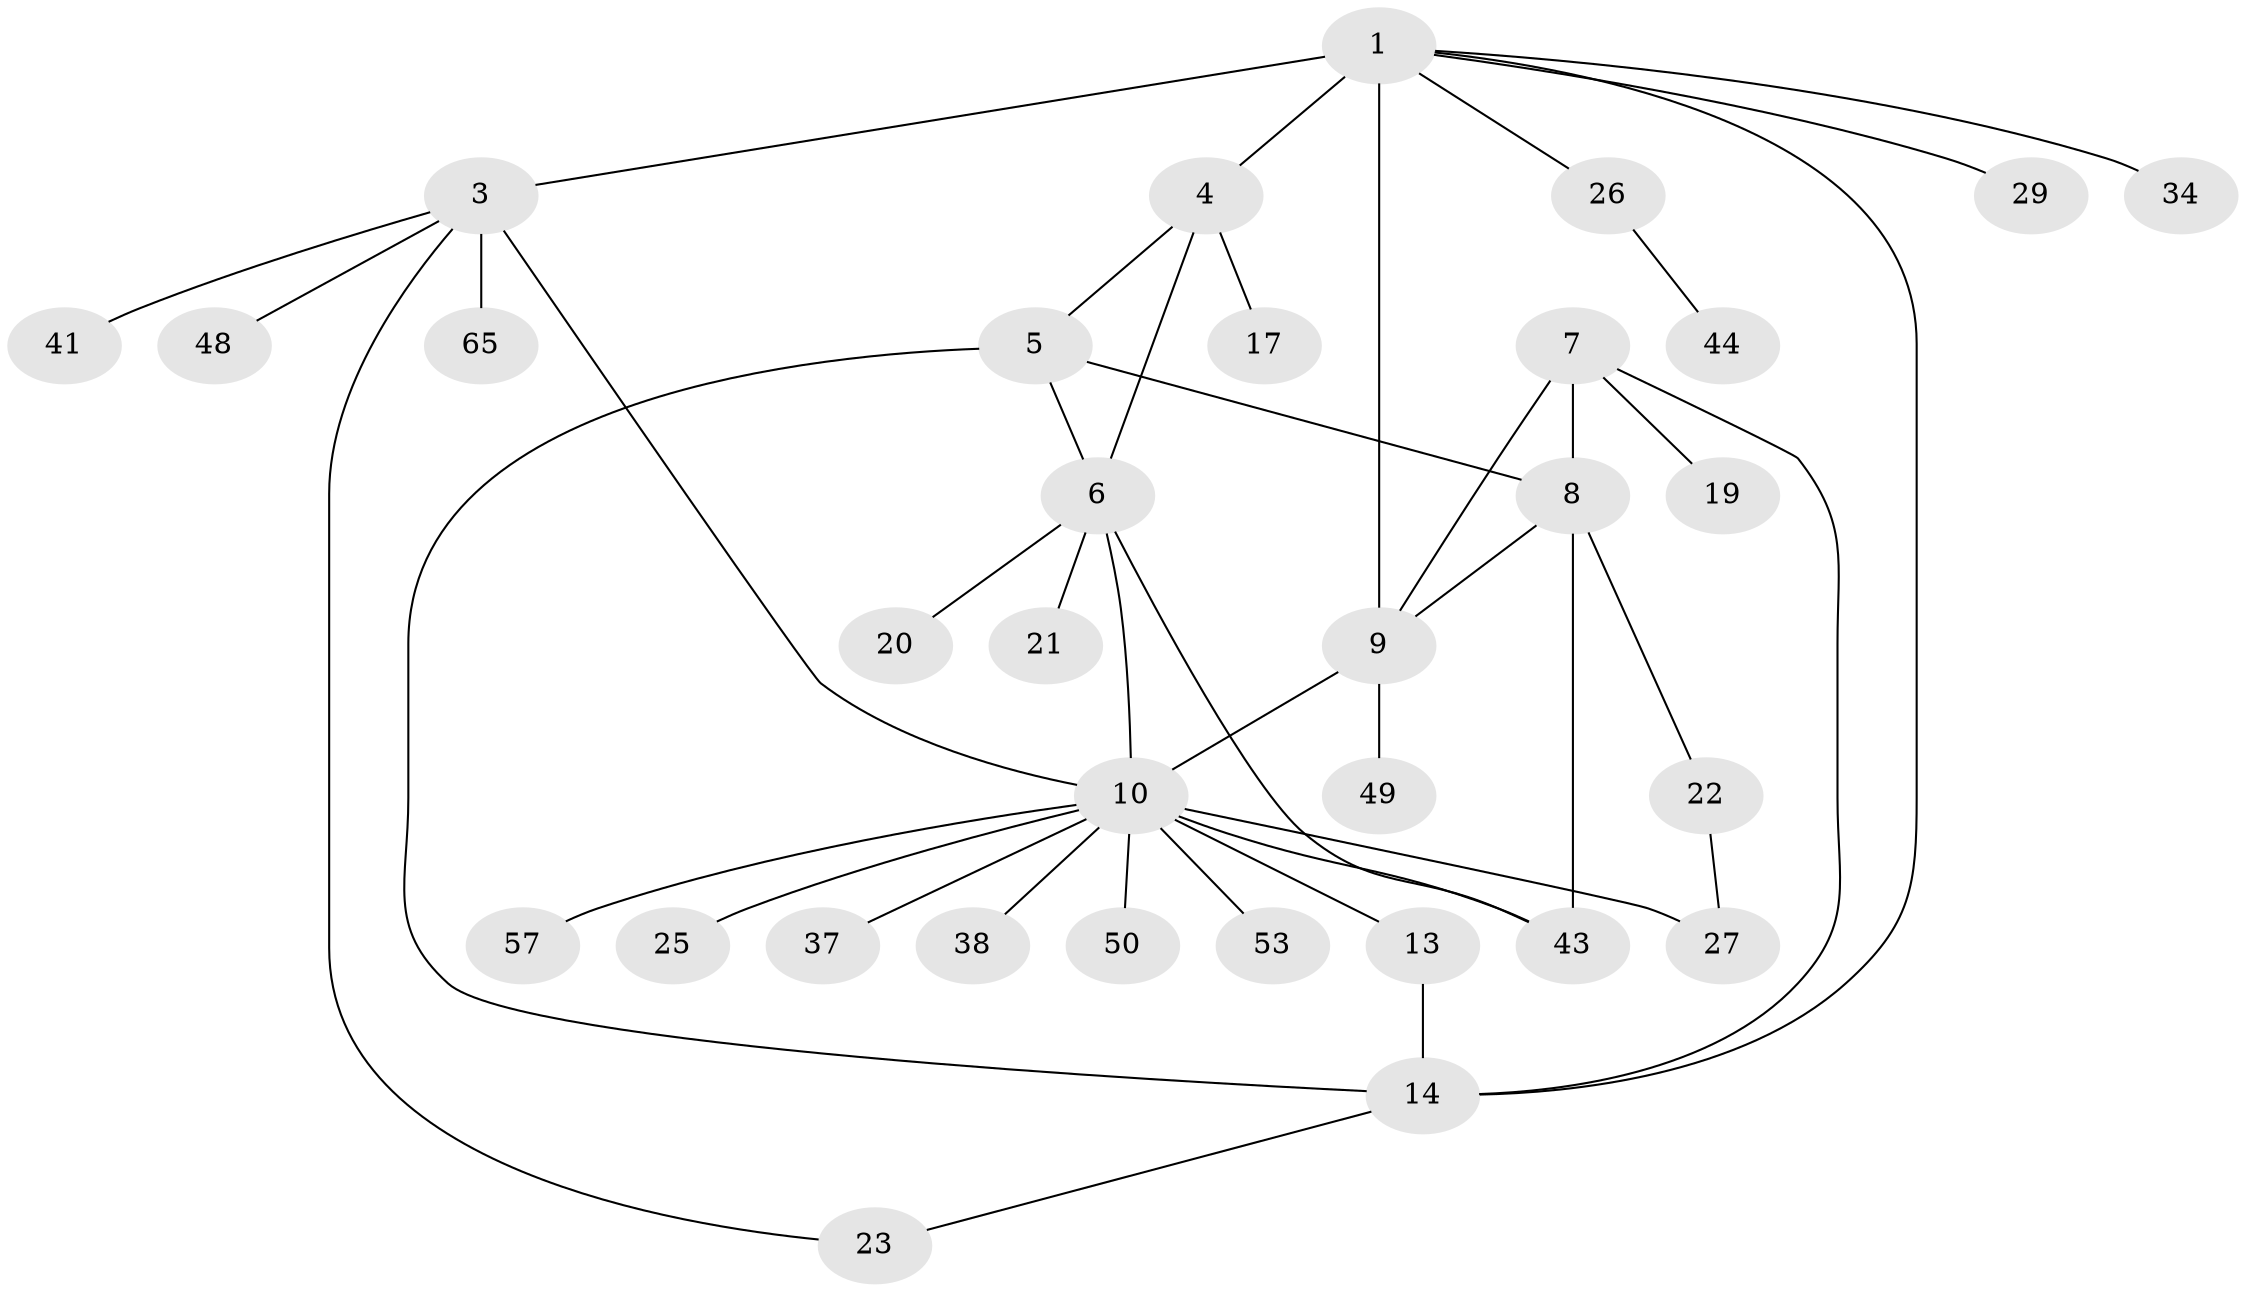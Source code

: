 // original degree distribution, {7: 0.029850746268656716, 5: 0.04477611940298507, 6: 0.07462686567164178, 4: 0.07462686567164178, 12: 0.014925373134328358, 2: 0.1791044776119403, 1: 0.5074626865671642, 3: 0.07462686567164178}
// Generated by graph-tools (version 1.1) at 2025/16/03/09/25 04:16:04]
// undirected, 33 vertices, 44 edges
graph export_dot {
graph [start="1"]
  node [color=gray90,style=filled];
  1 [super="+2"];
  3 [super="+28"];
  4 [super="+46"];
  5;
  6;
  7 [super="+18+61+67"];
  8;
  9 [super="+36+40"];
  10 [super="+42+12+32+11"];
  13 [super="+15"];
  14;
  17;
  19;
  20 [super="+30"];
  21;
  22;
  23 [super="+24"];
  25 [super="+31"];
  26;
  27 [super="+33+51"];
  29 [super="+39+62+45"];
  34;
  37;
  38;
  41;
  43 [super="+55"];
  44;
  48;
  49;
  50;
  53;
  57;
  65;
  1 -- 3 [weight=2];
  1 -- 4;
  1 -- 9 [weight=2];
  1 -- 29;
  1 -- 34;
  1 -- 26;
  1 -- 14;
  3 -- 10;
  3 -- 41;
  3 -- 65;
  3 -- 48;
  3 -- 23;
  4 -- 5;
  4 -- 6;
  4 -- 17;
  5 -- 6;
  5 -- 8;
  5 -- 14;
  6 -- 20;
  6 -- 21;
  6 -- 43;
  6 -- 10;
  7 -- 8;
  7 -- 9;
  7 -- 14;
  7 -- 19;
  8 -- 9;
  8 -- 22;
  8 -- 43;
  9 -- 49;
  9 -- 10;
  10 -- 38;
  10 -- 27;
  10 -- 37;
  10 -- 43;
  10 -- 13;
  10 -- 50;
  10 -- 53;
  10 -- 25;
  10 -- 57;
  13 -- 14 [weight=2];
  14 -- 23;
  22 -- 27;
  26 -- 44;
}
